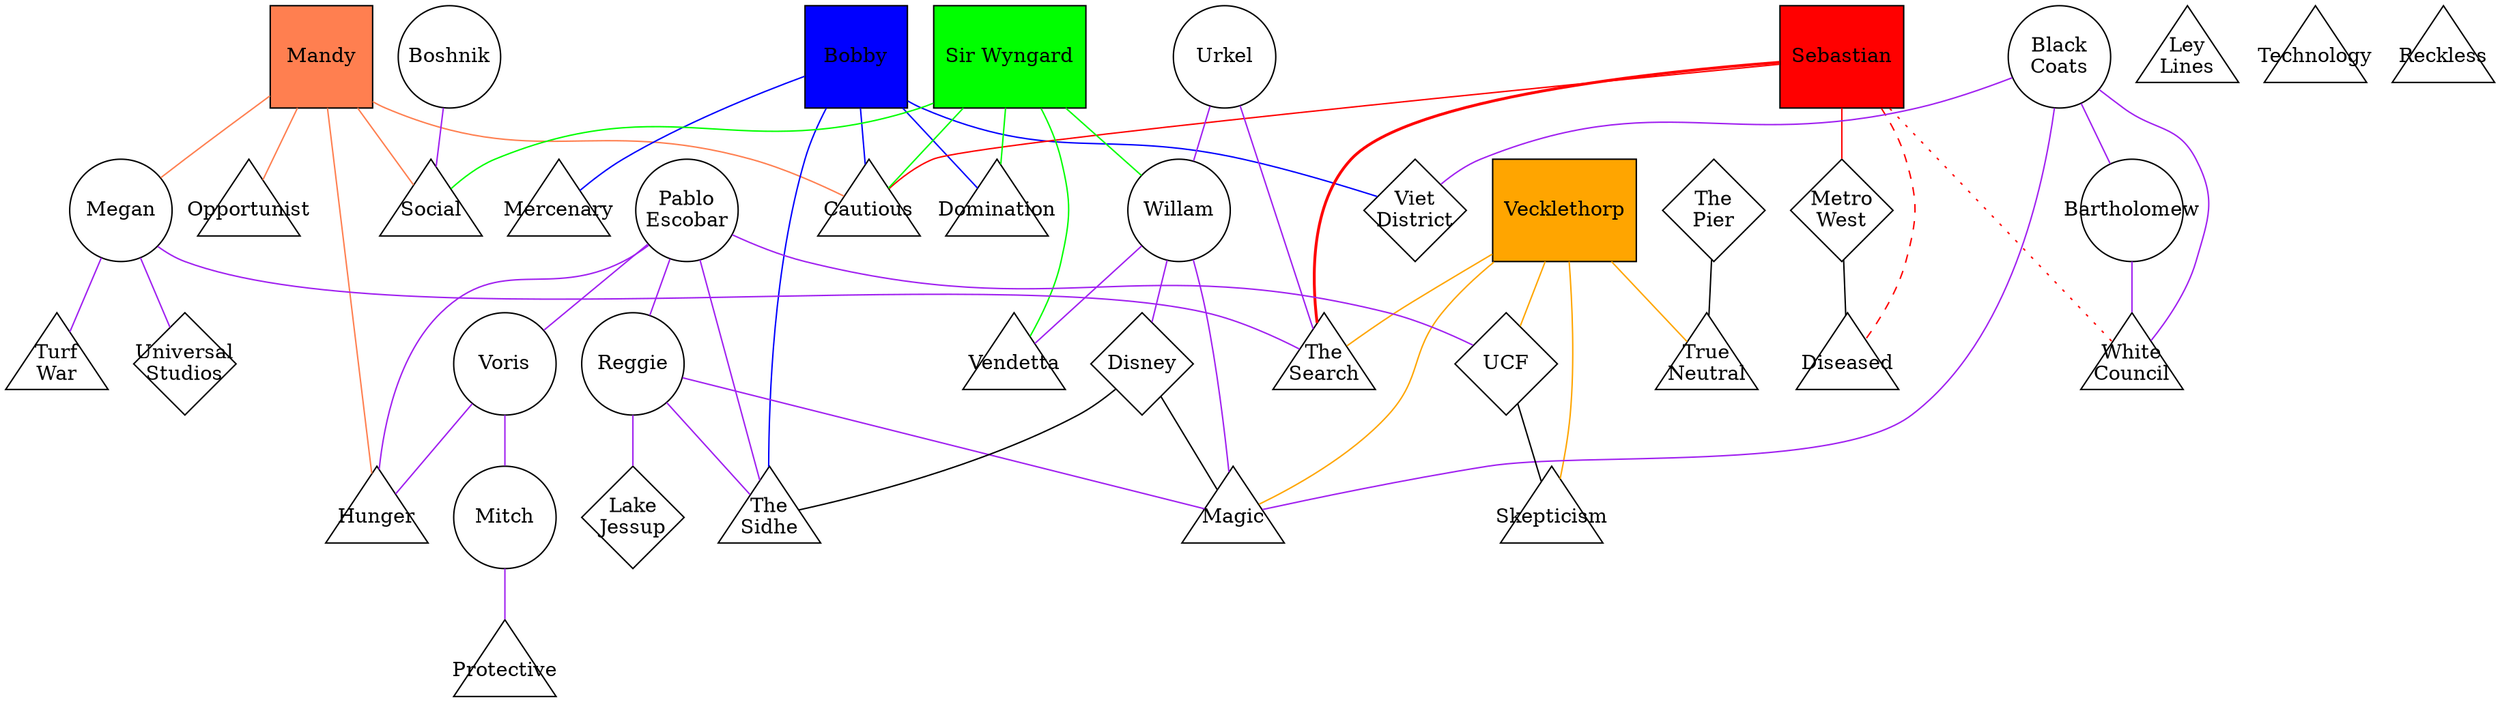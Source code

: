 graph might_of_aurora
{
	graph [overlap=scale, splines=spline]
	node [fixedsize="true", width="1.0", height="1.0"]

// ==================== PLAYER CHARACTERS ====================
	subgraph pcs
	{
		node [fixedsize="false", shape=box, style="filled"]
		"Mandy" [fillcolor="coral"]
		"Bobby" [fillcolor="blue"]
		"Sebastian" [fillcolor="red"]
		"Vecklethorp" [fillcolor="orange"]
		"Sir Wyngard" [fillcolor="green"]
	}

// ==================== ASPECTS ====================
	subgraph aspects
	{
		node [shape=triangle, regular=true]
		"The\nSearch"
		"Turf\nWar"
		Magic
		"The\nSidhe"
		"Ley\nLines"
		Domination
		Vendetta
		Opportunist
		Hunger
		Diseased
		Mercenary
		"White\nCouncil"
		Cautious
		"True\nNeutral"
		Skepticism
		Social
		Protective
		Technology
		Reckless
	}

// ==================== FACES ====================
	subgraph faces
	{
		node [shape="circle"]
		Urkel
		Megan
		Willam
		"Black\nCoats"
		"Pablo\nEscobar"
		Reggie
		Bartholomew
		Boshnik
		Voris
		Mitch
	}

// ==================== LOCATIONS ====================
	subgraph locations
	{
		node [shape="diamond"]
		UCF
		"Universal\nStudios"
		Disney
		"The\nPier"
		"Metro\nWest"
		"Lake\nJessup"
		"Viet\nDistrict"
	}

// ==================== PLAYER CHARACTER GROUPS ====================

	// Mandy (Travis)
	subgraph Mandy_links
	{
		edge [color="coral"]
		//Mandy
		Mandy -- Hunger
		Mandy -- Cautious
		Mandy -- Opportunist
		Mandy -- Social
		Mandy -- Megan
	}

	// Bobby (Steve)
	subgraph Bobby_links
	{
		edge [color="blue"]
		//Bobby
		Bobby -- "The\nSidhe"
		Bobby -- Domination
		Bobby -- Cautious
		Bobby -- Mercenary
		Bobby -- "Viet\nDistrict"
	}

	// Sebastian (Roscoe)
	subgraph Sebastian_links
	{
		edge [color="red"]
		//Sebastian

		// High Concept
		Sebastian -- "The\nSearch" [style="bold"]

		// Motivation
		Sebastian -- Diseased [style="dashed"]

		// Trouble
		Sebastian -- "White\nCouncil" [style="dotted"]

		// Aspects
		Sebastian -- Cautious

		// Locations
		Sebastian -- "Metro\nWest"

	}

	// Vecklethorp (Erik)
	subgraph Vecklethorp_links
	{
		edge [color="orange"]
		//Vecklethorp
		Vecklethorp -- "The\nSearch"
		Vecklethorp -- Magic
		Vecklethorp -- "True\nNeutral"
		Vecklethorp -- Skepticism
		Vecklethorp -- UCF
	}

	// Wyngard (Chris)
	subgraph "Sir Wyngard_links"
	{
		edge [color="green"]
		//"Sir Wyngard"
		"Sir Wyngard" -- Vendetta
		"Sir Wyngard" -- Domination
		"Sir Wyngard" -- Cautious
		"Sir Wyngard" -- Social
		"Sir Wyngard" -- Willam
	}

// ==================== FACE GROUPS ====================
	subgraph face_links
	{
		edge [color="purple"]
		Urkel -- "The\nSearch"
		Urkel -- Willam
		Megan -- "The\nSearch"
		Megan -- "Turf\nWar"
		Megan -- "Universal\nStudios"
		Willam -- Vendetta
		Willam -- Disney
		Willam -- Magic
		"Black\nCoats" -- Magic
		"Black\nCoats" -- Bartholomew
		"Black\nCoats" -- "White\nCouncil"
		"Black\nCoats" -- "Viet\nDistrict"
		"Pablo\nEscobar" -- UCF
		"Pablo\nEscobar" -- "The\nSidhe"
		"Pablo\nEscobar" -- Voris
		"Pablo\nEscobar" -- Reggie
		"Pablo\nEscobar" -- Hunger
		Reggie -- "Lake\nJessup"
		Reggie -- Magic
		Reggie -- "The\nSidhe"
		Bartholomew -- "White\nCouncil"
		Boshnik -- Social
		Voris -- Hunger
		Voris -- Mitch
		Mitch -- Protective
	}

// ==================== LOCATION GROUPS ====================

	subgraph location_links
	{
		UCF -- Skepticism
		Disney -- "The\nSidhe"
		Disney -- Magic
		"The\nPier" -- "True\nNeutral"
		"Metro\nWest" -- Diseased
	}

}

/*graph g {
	a -- b
	a [label="hello",shape=ellipse,fillcolor="burlywood",style="filled"];
	b [label="graphviz",shape=box,fillcolor="palegreen",style="filled,rounded"];
}*/
